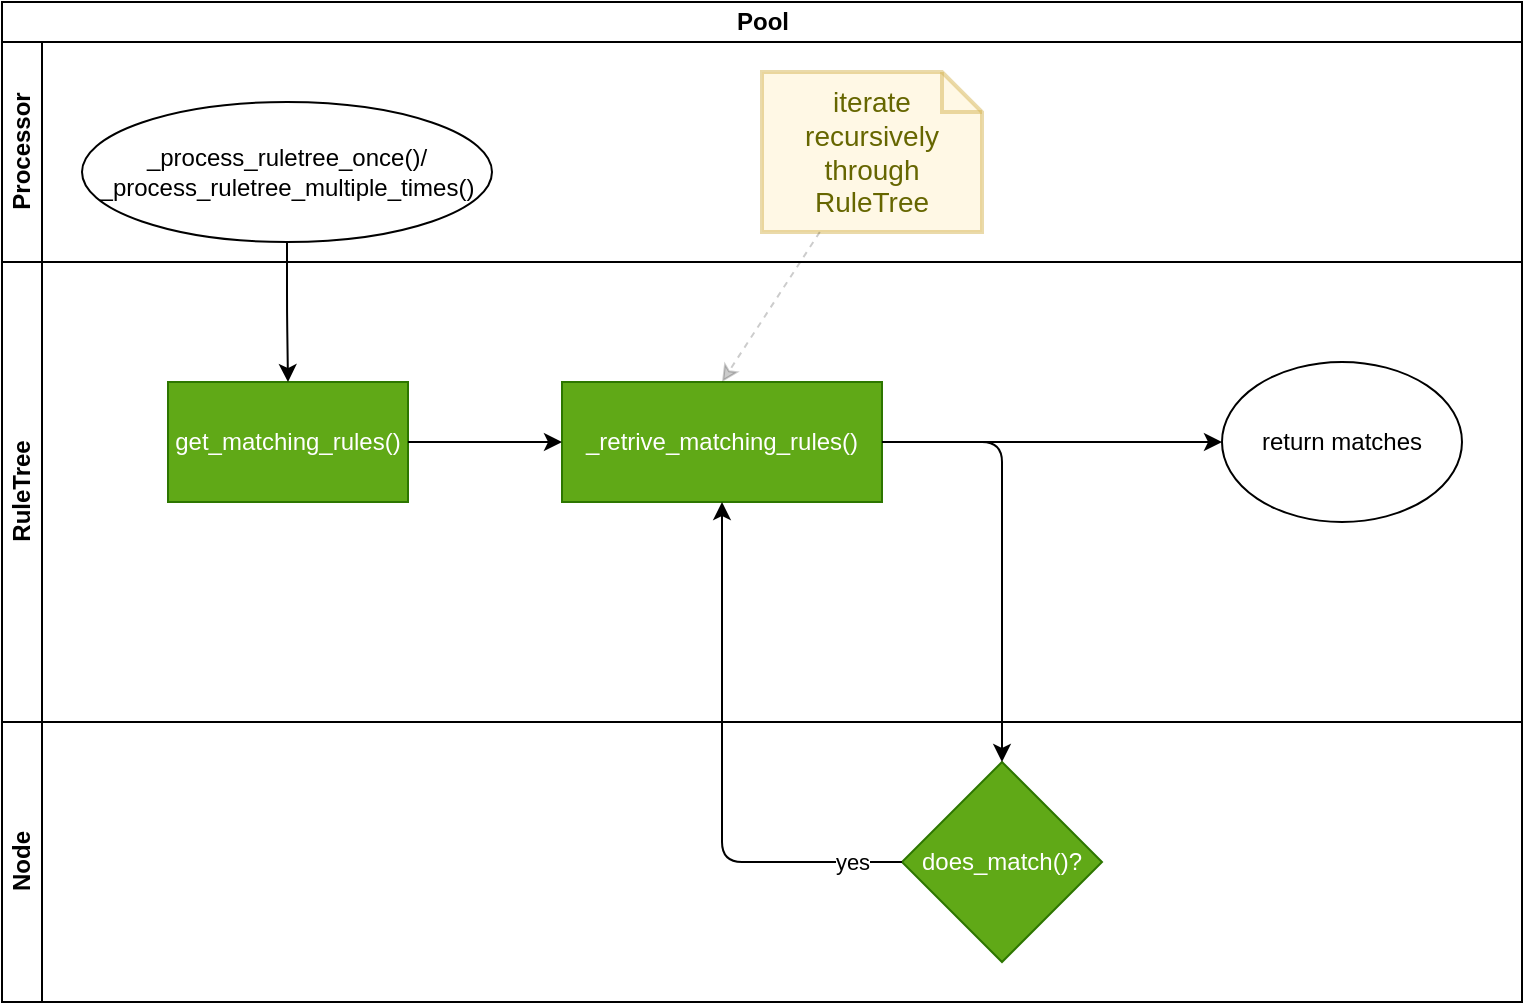 <mxfile>
    <diagram id="wefnNX_0ZhHSLamJSvFP" name="Page-1">
        <mxGraphModel dx="924" dy="626" grid="1" gridSize="10" guides="1" tooltips="1" connect="1" arrows="1" fold="1" page="1" pageScale="1" pageWidth="850" pageHeight="1100" math="0" shadow="0">
            <root>
                <mxCell id="0"/>
                <mxCell id="1" parent="0"/>
                <mxCell id="14" value="Pool" style="swimlane;childLayout=stackLayout;resizeParent=1;resizeParentMax=0;horizontal=1;startSize=20;horizontalStack=0;html=1;" vertex="1" parent="1">
                    <mxGeometry x="10" y="20" width="760" height="500" as="geometry"/>
                </mxCell>
                <mxCell id="18" value="Processor" style="swimlane;startSize=20;horizontal=0;html=1;" vertex="1" parent="14">
                    <mxGeometry y="20" width="760" height="110" as="geometry"/>
                </mxCell>
                <mxCell id="19" value="_process_ruletree_once()/&lt;br&gt;_process_ruletree_multiple_times()" style="ellipse;whiteSpace=wrap;html=1;" vertex="1" parent="18">
                    <mxGeometry x="40" y="30" width="205" height="70" as="geometry"/>
                </mxCell>
                <mxCell id="31" value="iterate recursively through RuleTree" style="shape=note;strokeWidth=2;fontSize=14;size=20;whiteSpace=wrap;html=1;fillColor=#fff2cc;strokeColor=#d6b656;fontColor=#666600;opacity=50;" vertex="1" parent="18">
                    <mxGeometry x="380" y="15" width="110.0" height="80" as="geometry"/>
                </mxCell>
                <mxCell id="15" value="RuleTree" style="swimlane;startSize=20;horizontal=0;html=1;" vertex="1" parent="14">
                    <mxGeometry y="130" width="760" height="230" as="geometry"/>
                </mxCell>
                <mxCell id="23" value="get_matching_rules()" style="rounded=0;whiteSpace=wrap;html=1;fillColor=#60a917;fontColor=#ffffff;strokeColor=#2D7600;" vertex="1" parent="15">
                    <mxGeometry x="83" y="60" width="120" height="60" as="geometry"/>
                </mxCell>
                <mxCell id="26" value="_retrive_matching_rules()" style="whiteSpace=wrap;html=1;rounded=0;fillColor=#60a917;fontColor=#ffffff;strokeColor=#2D7600;" vertex="1" parent="15">
                    <mxGeometry x="280" y="60" width="160" height="60" as="geometry"/>
                </mxCell>
                <mxCell id="22" value="" style="edgeStyle=orthogonalEdgeStyle;html=1;" edge="1" parent="15" source="23" target="26">
                    <mxGeometry relative="1" as="geometry"/>
                </mxCell>
                <mxCell id="30" value="return matches" style="ellipse;whiteSpace=wrap;html=1;" vertex="1" parent="15">
                    <mxGeometry x="610" y="50" width="120" height="80" as="geometry"/>
                </mxCell>
                <mxCell id="25" style="edgeStyle=orthogonalEdgeStyle;html=1;" edge="1" parent="15" source="26" target="30">
                    <mxGeometry relative="1" as="geometry">
                        <mxPoint x="890" y="130" as="targetPoint"/>
                    </mxGeometry>
                </mxCell>
                <mxCell id="16" value="Node" style="swimlane;startSize=20;horizontal=0;html=1;" vertex="1" parent="14">
                    <mxGeometry y="360" width="760" height="140" as="geometry"/>
                </mxCell>
                <mxCell id="29" value="does_match()?" style="rhombus;whiteSpace=wrap;html=1;rounded=0;fillColor=#60a917;fontColor=#ffffff;strokeColor=#2D7600;" vertex="1" parent="16">
                    <mxGeometry x="450" y="20" width="100" height="100" as="geometry"/>
                </mxCell>
                <mxCell id="21" value="" style="edgeStyle=orthogonalEdgeStyle;html=1;entryX=0.5;entryY=0;entryDx=0;entryDy=0;" edge="1" parent="14" source="19" target="23">
                    <mxGeometry relative="1" as="geometry">
                        <mxPoint x="142.5" y="180" as="targetPoint"/>
                    </mxGeometry>
                </mxCell>
                <mxCell id="27" style="edgeStyle=orthogonalEdgeStyle;html=1;entryX=0.5;entryY=1;entryDx=0;entryDy=0;exitX=0;exitY=0.5;exitDx=0;exitDy=0;" edge="1" parent="14" source="29" target="26">
                    <mxGeometry relative="1" as="geometry"/>
                </mxCell>
                <mxCell id="28" value="yes" style="edgeLabel;html=1;align=center;verticalAlign=middle;resizable=0;points=[];" vertex="1" connectable="0" parent="27">
                    <mxGeometry x="-0.816" relative="1" as="geometry">
                        <mxPoint as="offset"/>
                    </mxGeometry>
                </mxCell>
                <mxCell id="24" style="edgeStyle=orthogonalEdgeStyle;html=1;exitX=1;exitY=0.5;exitDx=0;exitDy=0;entryX=0.5;entryY=0;entryDx=0;entryDy=0;" edge="1" parent="14" source="26" target="29">
                    <mxGeometry relative="1" as="geometry"/>
                </mxCell>
                <mxCell id="32" style="html=1;entryX=0.5;entryY=0;entryDx=0;entryDy=0;dashed=1;opacity=20;" edge="1" parent="14" source="31" target="26">
                    <mxGeometry relative="1" as="geometry"/>
                </mxCell>
            </root>
        </mxGraphModel>
    </diagram>
</mxfile>